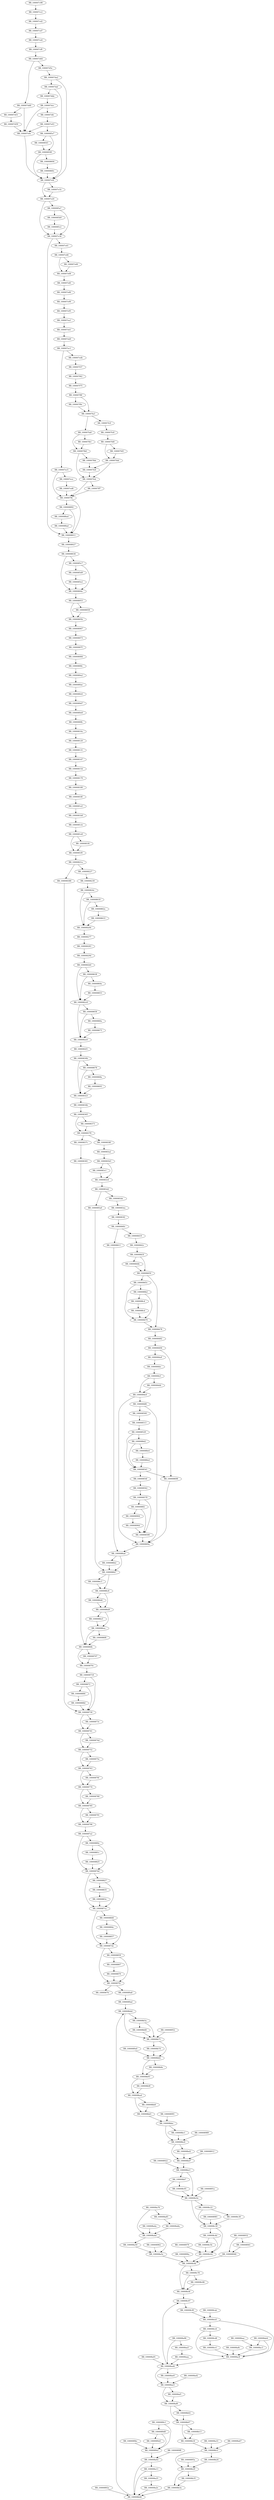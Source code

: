 DiGraph __ZN8HandlePP10infoClientEv{
BB_100007c98->BB_100007cc2
BB_100007cc2->BB_100007cd2
BB_100007cd2->BB_100007cd7
BB_100007cd7->BB_100007ce6
BB_100007ce6->BB_100007cf9
BB_100007cf9->BB_100007d44
BB_100007d44->BB_100007d48
BB_100007d44->BB_100007d5e
BB_100007d48->BB_100007d51
BB_100007d48->BB_100007e0c
BB_100007d51->BB_100007d59
BB_100007d59->BB_100007e0c
BB_100007d5e->BB_100007da2
BB_100007da2->BB_100007daf
BB_100007da2->BB_100007e0f
BB_100007daf->BB_100007dbb
BB_100007daf->BB_100007e0f
BB_100007dbb->BB_100007dcc
BB_100007dcc->BB_100007dfc
BB_100007dcc->BB_100007e0c
BB_100007dfc->BB_100007e03
BB_100007e03->BB_100007e0c
BB_100007e03->BB_1000085e7
BB_100007e0c->BB_100007e0f
BB_100007e0f->BB_100007e1b
BB_100007e0f->BB_100007e20
BB_100007e1b->BB_100007e20
BB_100007e20->BB_100007e38
BB_100007e20->BB_1000085a7
BB_100007e38->BB_100007e41
BB_100007e38->BB_100008011
BB_100007e41->BB_100007e46
BB_100007e46->BB_100007e60
BB_100007e46->BB_100007e68
BB_100007e60->BB_100007e68
BB_100007e68->BB_100007e6f
BB_100007e6f->BB_100007e80
BB_100007e80->BB_100007e90
BB_100007e90->BB_100007e95
BB_100007e95->BB_100007ea1
BB_100007ea1->BB_100007eb1
BB_100007eb1->BB_100007eb9
BB_100007eb9->BB_100007ec1
BB_100007ec1->BB_100007ec5
BB_100007ec1->BB_100007edb
BB_100007ec5->BB_100007ece
BB_100007ec5->BB_100007ffc
BB_100007ece->BB_100007ed6
BB_100007ed6->BB_100007ffc
BB_100007edb->BB_100007f37
BB_100007f37->BB_100007f62
BB_100007f62->BB_100007f75
BB_100007f75->BB_100007f8f
BB_100007f8f->BB_100007f9e
BB_100007f8f->BB_100007fa3
BB_100007f9e->BB_100007fa3
BB_100007fa3->BB_100007fa8
BB_100007fa3->BB_100007fc0
BB_100007fa8->BB_100007fb1
BB_100007fa8->BB_100007fb6
BB_100007fb1->BB_100007fb6
BB_100007fb6->BB_100007fbb
BB_100007fb6->BB_100007feb
BB_100007fbb->BB_100007fe6
BB_100007fc0->BB_100007fc8
BB_100007fc8->BB_100007fd0
BB_100007fd0->BB_100007fd5
BB_100007fd0->BB_100007fdd
BB_100007fd5->BB_100007fdd
BB_100007fdd->BB_100007fe6
BB_100007fdd->BB_100007feb
BB_100007fe6->BB_100007feb
BB_100007feb->BB_100007ff7
BB_100007feb->BB_100007ffc
BB_100007ff7->BB_100007ffc
BB_100007ffc->BB_100008011
BB_100007ffc->BB_100008892
BB_100008011->BB_100008027
BB_100008027->BB_100008036
BB_100008036->BB_10000804e
BB_100008036->BB_1000085c7
BB_10000804e->BB_100008053
BB_100008053->BB_100008059
BB_100008053->BB_10000805b
BB_100008059->BB_10000805b
BB_10000805b->BB_100008067
BB_100008067->BB_100008073
BB_100008073->BB_10000807f
BB_10000807f->BB_100008084
BB_100008084->BB_10000808c
BB_10000808c->BB_1000080a2
BB_1000080a2->BB_1000080ae
BB_1000080ae->BB_1000080c6
BB_1000080c6->BB_1000080d7
BB_1000080d7->BB_1000080e8
BB_1000080e8->BB_1000080fb
BB_1000080fb->BB_10000810a
BB_10000810a->BB_100008120
BB_100008120->BB_100008131
BB_100008131->BB_100008147
BB_100008147->BB_10000815d
BB_10000815d->BB_100008170
BB_100008170->BB_100008180
BB_100008180->BB_10000818f
BB_10000818f->BB_1000081a5
BB_1000081a5->BB_1000081b8
BB_1000081b8->BB_1000081cb
BB_1000081cb->BB_1000081e8
BB_1000081e8->BB_1000081f4
BB_1000081e8->BB_1000081f9
BB_1000081f4->BB_1000081f9
BB_1000081f9->BB_10000821a
BB_10000821a->BB_100008227
BB_10000821a->BB_100008388
BB_100008227->BB_100008239
BB_100008239->BB_10000824c
BB_10000824c->BB_100008264
BB_10000824c->BB_100008618
BB_100008264->BB_100008277
BB_100008277->BB_100008283
BB_100008283->BB_10000829d
BB_10000829d->BB_1000082b0
BB_1000082b0->BB_1000082c8
BB_1000082b0->BB_100008638
BB_1000082c8->BB_1000082e0
BB_1000082c8->BB_100008658
BB_1000082e0->BB_1000082f3
BB_1000082f3->BB_10000830b
BB_10000830b->BB_100008323
BB_10000830b->BB_100008678
BB_100008323->BB_10000834b
BB_10000834b->BB_100008365
BB_100008365->BB_100008373
BB_100008365->BB_100008378
BB_100008373->BB_100008378
BB_100008378->BB_10000837c
BB_100008378->BB_10000838f
BB_10000837c->BB_100008381
BB_100008381->BB_1000086fb
BB_100008388->BB_100008730
BB_10000838f->BB_1000083a2
BB_1000083a2->BB_1000083b5
BB_1000083b5->BB_1000083c1
BB_1000083b5->BB_1000083c6
BB_1000083c1->BB_1000083c6
BB_1000083c6->BB_1000083d2
BB_1000083d2->BB_1000083de
BB_1000083d2->BB_1000085a0
BB_1000083de->BB_1000083ea
BB_1000083ea->BB_1000083f2
BB_1000083f2->BB_10000840c
BB_10000840c->BB_100008419
BB_10000840c->BB_100008611
BB_100008419->BB_10000842c
BB_10000842c->BB_10000843f
BB_10000843f->BB_10000844b
BB_10000843f->BB_100008450
BB_10000844b->BB_100008450
BB_100008450->BB_10000845c
BB_100008450->BB_100008478
BB_10000845c->BB_100008470
BB_10000845c->BB_1000088b2
BB_100008470->BB_100008478
BB_100008478->BB_100008482
BB_100008482->BB_100008494
BB_100008494->BB_1000084a9
BB_100008494->BB_100008698
BB_1000084a9->BB_1000084bc
BB_1000084bc->BB_1000084cf
BB_1000084cf->BB_1000084db
BB_1000084cf->BB_1000084e0
BB_1000084db->BB_1000084e0
BB_1000084e0->BB_1000084f6
BB_1000084e0->BB_10000869a
BB_1000084f6->BB_100008500
BB_1000084f6->BB_10000869a
BB_100008500->BB_100008513
BB_100008513->BB_100008529
BB_100008529->BB_100008541
BB_100008529->BB_1000088d2
BB_100008541->BB_10000854f
BB_100008541->BB_100008698
BB_10000854f->BB_100008562
BB_100008562->BB_100008578
BB_100008578->BB_100008590
BB_100008578->BB_1000088f2
BB_100008590->BB_10000869a
BB_1000085a0->BB_1000086b7
BB_1000085a7->BB_100007e38
BB_1000085a7->BB_1000085b9
BB_1000085b9->BB_1000085c2
BB_1000085c2->BB_100007e38
BB_1000085c7->BB_10000804e
BB_1000085c7->BB_1000085d9
BB_1000085d9->BB_1000085e2
BB_1000085e2->BB_10000804e
BB_1000085e7->BB_1000085f3
BB_1000085e7->BB_1000085f8
BB_1000085f3->BB_1000085f8
BB_1000085f8->BB_100007e0f
BB_1000085f8->BB_100008604
BB_100008604->BB_10000860c
BB_10000860c->BB_100007e0f
BB_100008611->BB_1000086a6
BB_100008618->BB_100008264
BB_100008618->BB_10000862a
BB_10000862a->BB_100008633
BB_100008633->BB_100008264
BB_100008638->BB_1000082c8
BB_100008638->BB_10000864a
BB_10000864a->BB_100008653
BB_100008653->BB_1000082c8
BB_100008658->BB_1000082e0
BB_100008658->BB_10000866a
BB_10000866a->BB_100008673
BB_100008673->BB_1000082e0
BB_100008678->BB_100008323
BB_100008678->BB_10000868a
BB_10000868a->BB_100008693
BB_100008693->BB_100008323
BB_100008698->BB_10000869a
BB_10000869a->BB_1000086a6
BB_1000086a6->BB_1000086b2
BB_1000086a6->BB_1000086b7
BB_1000086b2->BB_1000086b7
BB_1000086b7->BB_1000086c3
BB_1000086b7->BB_1000086c8
BB_1000086c3->BB_1000086c8
BB_1000086c8->BB_1000086d4
BB_1000086c8->BB_1000086d9
BB_1000086d4->BB_1000086d9
BB_1000086d9->BB_1000086e5
BB_1000086d9->BB_1000086ea
BB_1000086e5->BB_1000086ea
BB_1000086ea->BB_1000086f6
BB_1000086ea->BB_1000086fb
BB_1000086f6->BB_1000086fb
BB_1000086fb->BB_100008707
BB_1000086fb->BB_10000870c
BB_100008707->BB_10000870c
BB_10000870c->BB_100008718
BB_100008718->BB_100008730
BB_100008718->BB_100008872
BB_100008730->BB_10000873c
BB_100008730->BB_100008741
BB_10000873c->BB_100008741
BB_100008741->BB_10000874d
BB_100008741->BB_100008752
BB_10000874d->BB_100008752
BB_100008752->BB_10000875e
BB_100008752->BB_100008763
BB_10000875e->BB_100008763
BB_100008763->BB_10000876f
BB_100008763->BB_100008774
BB_10000876f->BB_100008774
BB_100008774->BB_100008780
BB_100008774->BB_100008785
BB_100008780->BB_100008785
BB_100008785->BB_100008791
BB_100008785->BB_100008796
BB_100008791->BB_100008796
BB_100008796->BB_1000087a2
BB_1000087a2->BB_1000087b6
BB_1000087a2->BB_10000880e
BB_1000087b6->BB_1000087ca
BB_1000087b6->BB_100008827
BB_1000087ca->BB_1000087de
BB_1000087ca->BB_100008840
BB_1000087de->BB_1000087f2
BB_1000087de->BB_100008859
BB_1000087f2->BB_1000087fc
BB_1000087f2->BB_1000089a8
BB_10000880e->BB_1000087b6
BB_10000880e->BB_10000881c
BB_10000881c->BB_100008825
BB_100008825->BB_1000087b6
BB_100008827->BB_1000087ca
BB_100008827->BB_100008835
BB_100008835->BB_10000883e
BB_10000883e->BB_1000087ca
BB_100008840->BB_1000087de
BB_100008840->BB_10000884e
BB_10000884e->BB_100008857
BB_100008857->BB_1000087de
BB_100008859->BB_1000087f2
BB_100008859->BB_100008867
BB_100008867->BB_100008870
BB_100008870->BB_1000087f2
BB_100008872->BB_100008730
BB_100008872->BB_100008884
BB_100008884->BB_10000888d
BB_10000888d->BB_100008730
BB_100008892->BB_100008011
BB_100008892->BB_1000088a4
BB_1000088a4->BB_1000088ad
BB_1000088ad->BB_100008011
BB_1000088b2->BB_100008470
BB_1000088b2->BB_1000088c4
BB_1000088c4->BB_1000088cd
BB_1000088cd->BB_100008470
BB_1000088d2->BB_100008541
BB_1000088d2->BB_1000088e4
BB_1000088e4->BB_1000088ed
BB_1000088ed->BB_100008541
BB_1000088f2->BB_100008590
BB_1000088f2->BB_100008904
BB_100008904->BB_10000890d
BB_10000890d->BB_100008590
BB_100008912->BB_100008bd7
BB_10000891a->BB_100008c0e
BB_100008922->BB_100008be3
BB_10000892a->BB_100008b46
BB_100008932->BB_100008941
BB_100008932->BB_100008946
BB_100008941->BB_100008946
BB_100008946->BB_100008c6b
BB_100008952->BB_100008b71
BB_10000895a->BB_100008b29
BB_100008962->BB_100008a5e
BB_10000896a->BB_100008c6b
BB_100008979->BB_100008c64
BB_100008981->BB_100008c39
BB_100008989->BB_100008bc6
BB_100008991->BB_100008bbc
BB_1000089a0->BB_100008b82
BB_1000089a8->BB_1000089ad
BB_1000089ad->BB_100008b4d
BB_1000089bc->BB_1000089ef
BB_1000089c1->BB_1000089d8
BB_1000089c1->BB_1000089ef
BB_1000089d8->BB_1000089e6
BB_1000089d8->BB_1000089ef
BB_1000089e6->BB_1000089ef
BB_1000089ef->BB_100008a02
BB_1000089f8->BB_100008a02
BB_100008a02->BB_100008a13
BB_100008a02->BB_100008b46
BB_100008a13->BB_100008a25
BB_100008a13->BB_100008b46
BB_100008a25->BB_100008a2e
BB_100008a2e->BB_100008b46
BB_100008a33->BB_100008b1f
BB_100008a42->BB_100008ae5
BB_100008a4a->BB_100008a4d
BB_100008a4d->BB_100008a59
BB_100008a4d->BB_100008a5e
BB_100008a59->BB_100008a5e
BB_100008a5e->BB_100008c6b
BB_100008a67->BB_100008b1f
BB_100008a76->BB_100008a4d
BB_100008a76->BB_100008a85
BB_100008a85->BB_100008a8a
BB_100008a8a->BB_100008a4d
BB_100008a8c->BB_100008ac8
BB_100008a91->BB_100008ad4
BB_100008a96->BB_100008aa5
BB_100008a96->BB_100008ad4
BB_100008aa5->BB_100008aaa
BB_100008aaa->BB_100008ad4
BB_100008aac->BB_100008ac3
BB_100008ab4->BB_100008ac3
BB_100008ab4->BB_100008ac8
BB_100008ac3->BB_100008ac8
BB_100008ac8->BB_100008ad4
BB_100008ad4->BB_100008ae0
BB_100008ad4->BB_100008ae5
BB_100008ad4->BB_100008c97
BB_100008ae0->BB_100008ae5
BB_100008ae5->BB_100008af1
BB_100008ae5->BB_100008af6
BB_100008af1->BB_100008af6
BB_100008af6->BB_100008b02
BB_100008af6->BB_100008b07
BB_100008b02->BB_100008b07
BB_100008b07->BB_100008b13
BB_100008b07->BB_100008b18
BB_100008b13->BB_100008b18
BB_100008b18->BB_100008b1f
BB_100008b1f->BB_100008b24
BB_100008b1f->BB_100008b29
BB_100008b24->BB_100008b29
BB_100008b29->BB_100008b35
BB_100008b29->BB_100008b3a
BB_100008b35->BB_100008b3a
BB_100008b3a->BB_100008b46
BB_100008b46->BB_100008b4d
BB_100008b4d->BB_100008b5a
BB_100008b4d->BB_100008b71
BB_100008b5a->BB_100008b68
BB_100008b5a->BB_100008b71
BB_100008b68->BB_100008b71
BB_100008b71->BB_100008b7d
BB_100008b71->BB_100008b82
BB_100008b7d->BB_100008b82
BB_100008b82->BB_100008b8e
BB_100008b82->BB_100008b93
BB_100008b8e->BB_100008b93
BB_100008b93->BB_100008b9f
BB_100008b93->BB_100008ba4
BB_100008b9f->BB_100008ba4
BB_100008ba4->BB_100008bb0
BB_100008ba4->BB_100008bb5
BB_100008bb0->BB_100008bb5
BB_100008bb5->BB_100008bbc
BB_100008bbc->BB_100008bc1
BB_100008bbc->BB_100008bc6
BB_100008bc1->BB_100008bc6
BB_100008bc6->BB_100008bd2
BB_100008bc6->BB_100008bd7
BB_100008bd2->BB_100008bd7
BB_100008bd7->BB_100008be3
BB_100008be3->BB_100008bf7
BB_100008be3->BB_100008c0e
BB_100008bf7->BB_100008c05
BB_100008bf7->BB_100008c0e
BB_100008c05->BB_100008c0e
BB_100008c0e->BB_100008c22
BB_100008c0e->BB_100008c39
BB_100008c22->BB_100008c30
BB_100008c22->BB_100008c39
BB_100008c30->BB_100008c39
BB_100008c39->BB_100008c4d
BB_100008c39->BB_100008c64
BB_100008c4d->BB_100008c5b
BB_100008c4d->BB_100008c64
BB_100008c5b->BB_100008c64
BB_100008c64->BB_100008c6b
BB_100008c6b->BB_100008c78
BB_100008c6b->BB_100008c8f
BB_100008c78->BB_100008c86
BB_100008c78->BB_100008c8f
BB_100008c86->BB_100008c8f
BB_100008c8f->BB_100008c97
BB_100008c97->BB_100008c9f
BB_100008c9f->BB_100008cb5
BB_100008cab->BB_100008cb5
BB_100008cb5->BB_100008ac8
BB_100008cb5->BB_100008cc6
BB_100008cc6->BB_100008ac8
BB_100008cc6->BB_100008cd8
BB_100008cd8->BB_100008ce1
BB_100008ce1->BB_100008ac8
}
